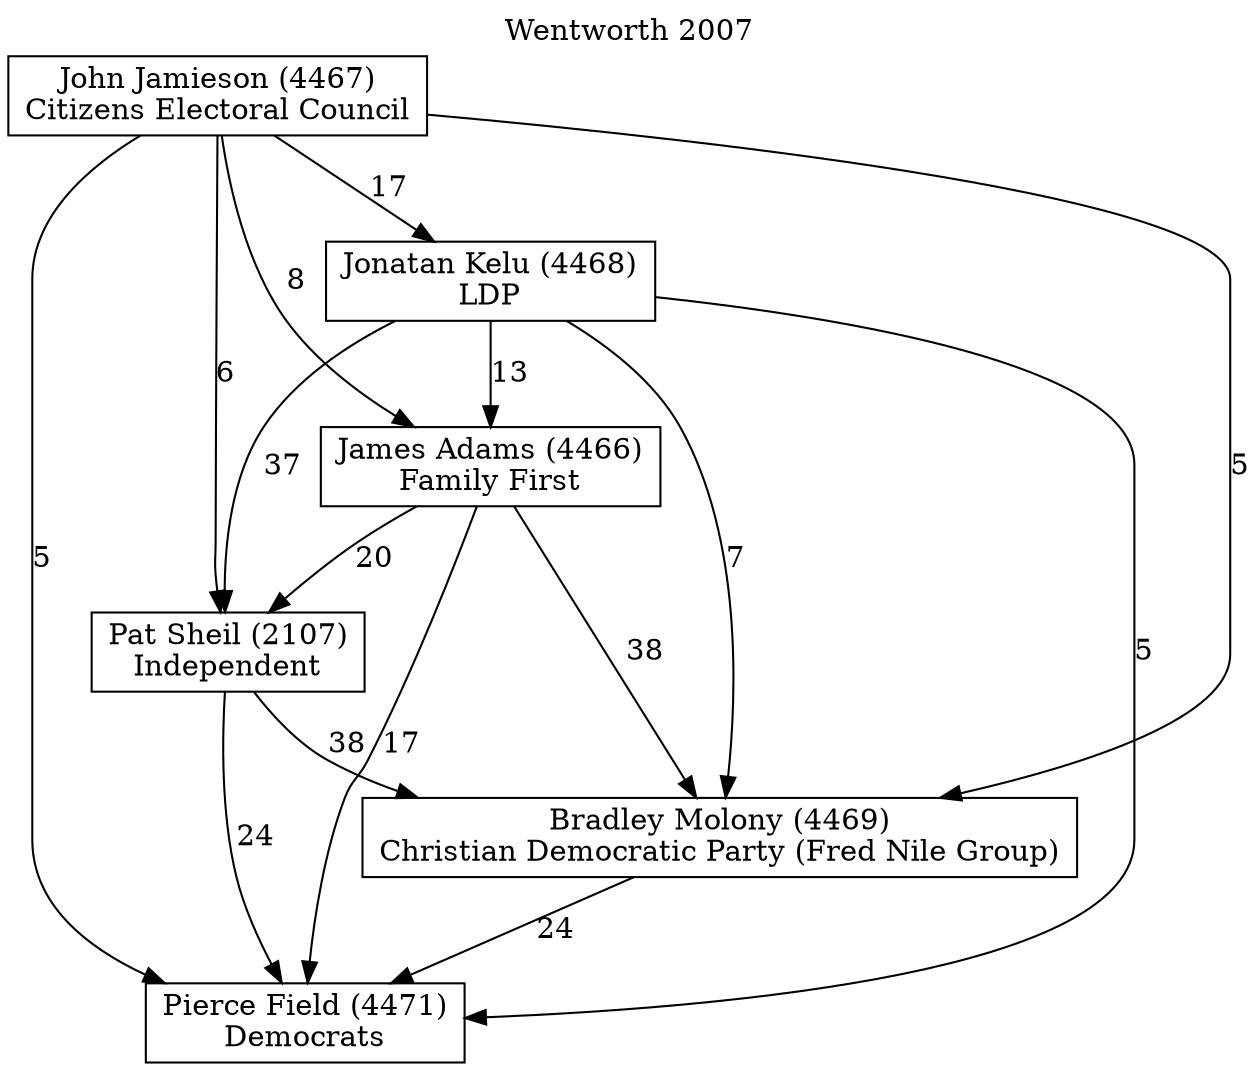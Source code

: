 // House preference flow
digraph "Pierce Field (4471)_Wentworth_2007" {
	graph [label="Wentworth 2007" labelloc=t mclimit=10]
	node [shape=box]
	"Pierce Field (4471)" [label="Pierce Field (4471)
Democrats"]
	"Bradley Molony (4469)" [label="Bradley Molony (4469)
Christian Democratic Party (Fred Nile Group)"]
	"Pat Sheil (2107)" [label="Pat Sheil (2107)
Independent"]
	"James Adams (4466)" [label="James Adams (4466)
Family First"]
	"Jonatan Kelu (4468)" [label="Jonatan Kelu (4468)
LDP"]
	"John Jamieson (4467)" [label="John Jamieson (4467)
Citizens Electoral Council"]
	"Bradley Molony (4469)" -> "Pierce Field (4471)" [label=24]
	"Pat Sheil (2107)" -> "Bradley Molony (4469)" [label=38]
	"James Adams (4466)" -> "Pat Sheil (2107)" [label=20]
	"Jonatan Kelu (4468)" -> "James Adams (4466)" [label=13]
	"John Jamieson (4467)" -> "Jonatan Kelu (4468)" [label=17]
	"Pat Sheil (2107)" -> "Pierce Field (4471)" [label=24]
	"James Adams (4466)" -> "Pierce Field (4471)" [label=17]
	"Jonatan Kelu (4468)" -> "Pierce Field (4471)" [label=5]
	"John Jamieson (4467)" -> "Pierce Field (4471)" [label=5]
	"John Jamieson (4467)" -> "James Adams (4466)" [label=8]
	"Jonatan Kelu (4468)" -> "Pat Sheil (2107)" [label=37]
	"John Jamieson (4467)" -> "Pat Sheil (2107)" [label=6]
	"James Adams (4466)" -> "Bradley Molony (4469)" [label=38]
	"Jonatan Kelu (4468)" -> "Bradley Molony (4469)" [label=7]
	"John Jamieson (4467)" -> "Bradley Molony (4469)" [label=5]
}
